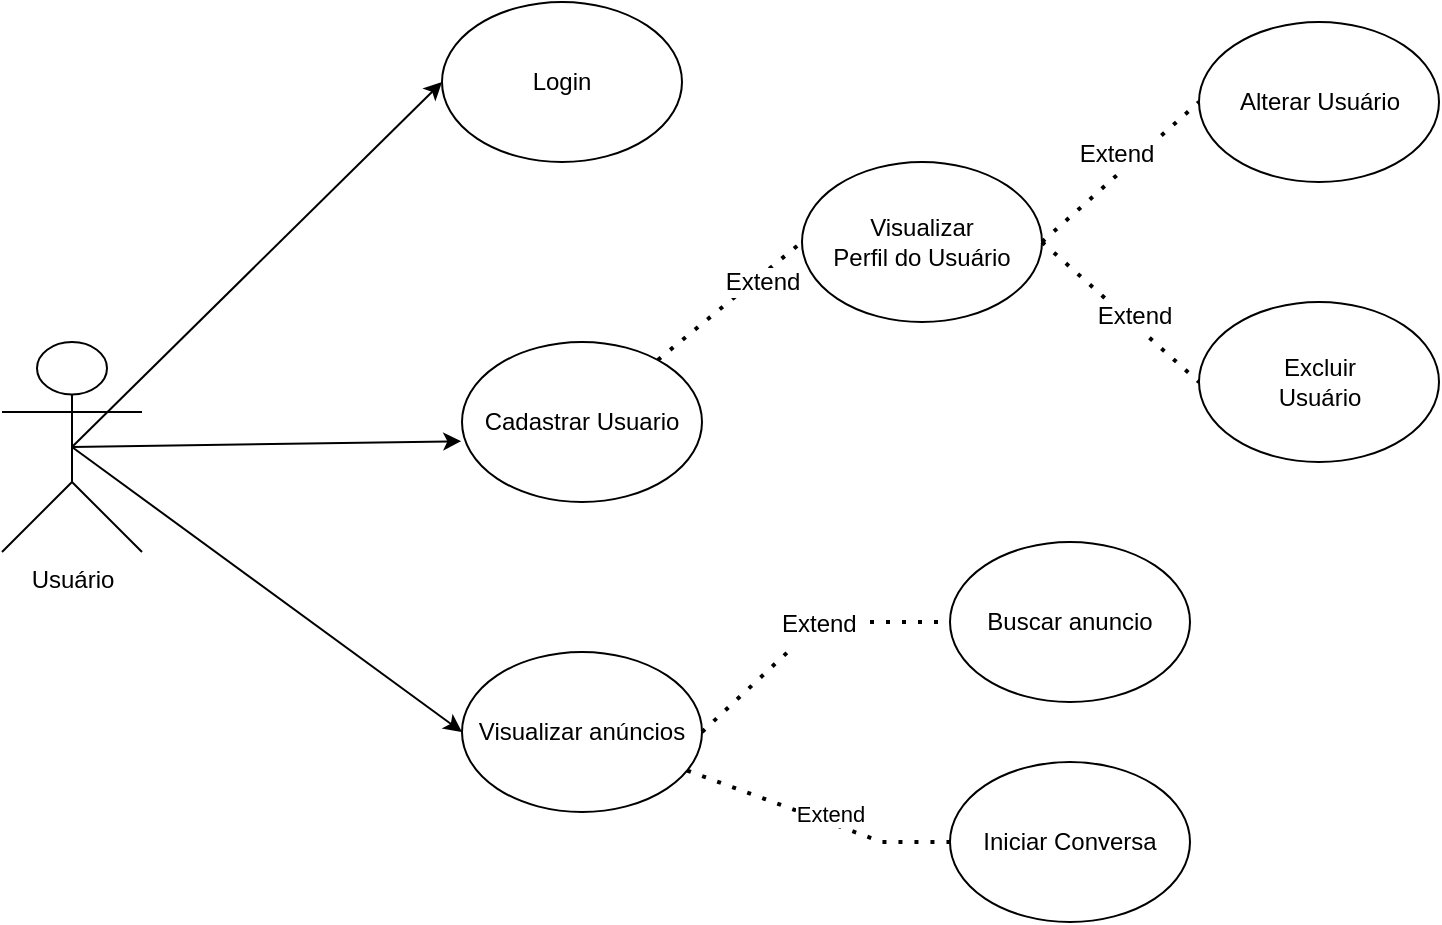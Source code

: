 <mxfile version="20.2.3" type="google"><diagram id="iOgzKOUUvCdquNsw2Qhv" name="Page-1"><mxGraphModel grid="1" page="1" gridSize="10" guides="1" tooltips="1" connect="1" arrows="1" fold="1" pageScale="1" pageWidth="827" pageHeight="1169" math="0" shadow="0"><root><mxCell id="0"/><mxCell id="1" parent="0"/><mxCell id="JFXMQ-gzmn2ZOtOhjdQy-2" value="Usuário" style="shape=umlActor;verticalLabelPosition=bottom;verticalAlign=top;html=1;outlineConnect=0;" vertex="1" parent="1"><mxGeometry x="30" y="90" width="70" height="105" as="geometry"/></mxCell><mxCell id="JFXMQ-gzmn2ZOtOhjdQy-6" value="Login" style="ellipse;whiteSpace=wrap;html=1;" vertex="1" parent="1"><mxGeometry x="250" y="-80" width="120" height="80" as="geometry"/></mxCell><mxCell id="JFXMQ-gzmn2ZOtOhjdQy-7" value="Cadastrar Usuario" style="ellipse;whiteSpace=wrap;html=1;" vertex="1" parent="1"><mxGeometry x="260" y="90" width="120" height="80" as="geometry"/></mxCell><mxCell id="JFXMQ-gzmn2ZOtOhjdQy-12" value="Buscar anuncio" style="ellipse;whiteSpace=wrap;html=1;" vertex="1" parent="1"><mxGeometry x="504" y="190" width="120" height="80" as="geometry"/></mxCell><mxCell id="JFXMQ-gzmn2ZOtOhjdQy-13" value="" style="endArrow=classic;html=1;rounded=0;exitX=0.5;exitY=0.5;exitDx=0;exitDy=0;exitPerimeter=0;entryX=0;entryY=0.5;entryDx=0;entryDy=0;" edge="1" parent="1" source="JFXMQ-gzmn2ZOtOhjdQy-2" target="JFXMQ-gzmn2ZOtOhjdQy-6"><mxGeometry width="50" height="50" relative="1" as="geometry"><mxPoint x="320" y="90" as="sourcePoint"/><mxPoint x="370" y="40" as="targetPoint"/></mxGeometry></mxCell><mxCell id="DoqXaLNLLw3dBKRSM5ps-3" value="Visualizar anúncios" style="ellipse;whiteSpace=wrap;html=1;" vertex="1" parent="1"><mxGeometry x="260" y="245" width="120" height="80" as="geometry"/></mxCell><mxCell id="DoqXaLNLLw3dBKRSM5ps-6" value="" style="endArrow=classic;html=1;rounded=0;exitX=0.5;exitY=0.5;exitDx=0;exitDy=0;exitPerimeter=0;entryX=0;entryY=0.5;entryDx=0;entryDy=0;" edge="1" parent="1" source="JFXMQ-gzmn2ZOtOhjdQy-2" target="DoqXaLNLLw3dBKRSM5ps-3"><mxGeometry width="50" height="50" relative="1" as="geometry"><mxPoint x="390" y="530" as="sourcePoint"/><mxPoint x="440" y="480" as="targetPoint"/></mxGeometry></mxCell><mxCell id="DoqXaLNLLw3dBKRSM5ps-13" value="" style="endArrow=none;dashed=1;html=1;dashPattern=1 3;strokeWidth=2;rounded=0;exitX=1;exitY=0.5;exitDx=0;exitDy=0;entryX=0;entryY=0.5;entryDx=0;entryDy=0;startArrow=none;" edge="1" parent="1" source="DoqXaLNLLw3dBKRSM5ps-19" target="JFXMQ-gzmn2ZOtOhjdQy-12"><mxGeometry width="50" height="50" relative="1" as="geometry"><mxPoint x="354" y="530" as="sourcePoint"/><mxPoint x="514" y="690" as="targetPoint"/></mxGeometry></mxCell><mxCell id="DoqXaLNLLw3dBKRSM5ps-19" value="Extend" style="text;strokeColor=none;fillColor=none;align=left;verticalAlign=middle;spacingLeft=4;spacingRight=4;overflow=hidden;points=[[0,0.5],[1,0.5]];portConstraint=eastwest;rotatable=0;" vertex="1" parent="1"><mxGeometry x="414" y="215" width="50" height="30" as="geometry"/></mxCell><mxCell id="DoqXaLNLLw3dBKRSM5ps-20" value="" style="endArrow=none;dashed=1;html=1;dashPattern=1 3;strokeWidth=2;rounded=0;exitX=1;exitY=0.5;exitDx=0;exitDy=0;" edge="1" parent="1" source="DoqXaLNLLw3dBKRSM5ps-3" target="DoqXaLNLLw3dBKRSM5ps-19"><mxGeometry width="50" height="50" relative="1" as="geometry"><mxPoint x="400" y="690" as="sourcePoint"/><mxPoint x="560" y="690" as="targetPoint"/></mxGeometry></mxCell><mxCell id="CQZxlUnmTnkgSYC5m2_e-3" value="" style="endArrow=classic;html=1;rounded=0;entryX=-0.003;entryY=0.62;entryDx=0;entryDy=0;entryPerimeter=0;exitX=0.5;exitY=0.5;exitDx=0;exitDy=0;exitPerimeter=0;" edge="1" parent="1" target="JFXMQ-gzmn2ZOtOhjdQy-7" source="JFXMQ-gzmn2ZOtOhjdQy-2"><mxGeometry width="50" height="50" relative="1" as="geometry"><mxPoint x="25" y="378" as="sourcePoint"/><mxPoint x="80" y="215" as="targetPoint"/></mxGeometry></mxCell><mxCell id="L5FI_hr_lEsfb8Ni5hHI-7" value="Iniciar Conversa" style="ellipse;whiteSpace=wrap;html=1;" vertex="1" parent="1"><mxGeometry x="504" y="300" width="120" height="80" as="geometry"/></mxCell><mxCell id="8BpHQPrukbXfHCgitr6A-1" value="Visualizar&lt;br&gt;Perfil do Usuário" style="ellipse;whiteSpace=wrap;html=1;" vertex="1" parent="1"><mxGeometry x="430" width="120" height="80" as="geometry"/></mxCell><mxCell id="8BpHQPrukbXfHCgitr6A-2" value="" style="endArrow=none;dashed=1;html=1;dashPattern=1 3;strokeWidth=2;rounded=0;exitX=1;exitY=0.5;exitDx=0;exitDy=0;startArrow=none;entryX=0;entryY=0.5;entryDx=0;entryDy=0;" edge="1" parent="1" source="8BpHQPrukbXfHCgitr6A-1" target="8BpHQPrukbXfHCgitr6A-7"><mxGeometry width="50" height="50" relative="1" as="geometry"><mxPoint x="535" y="125" as="sourcePoint"/><mxPoint x="655" y="80" as="targetPoint"/><Array as="points"/></mxGeometry></mxCell><mxCell id="8BpHQPrukbXfHCgitr6A-3" value="Extend" style="edgeLabel;html=1;align=center;verticalAlign=middle;resizable=0;points=[];fontSize=12;" connectable="0" vertex="1" parent="8BpHQPrukbXfHCgitr6A-2"><mxGeometry x="0.108" y="3" relative="1" as="geometry"><mxPoint as="offset"/></mxGeometry></mxCell><mxCell id="8BpHQPrukbXfHCgitr6A-4" value="" style="endArrow=none;dashed=1;html=1;dashPattern=1 3;strokeWidth=2;rounded=0;exitX=1;exitY=0.5;exitDx=0;exitDy=0;entryX=0;entryY=0.5;entryDx=0;entryDy=0;" edge="1" parent="1" source="8BpHQPrukbXfHCgitr6A-1" target="8BpHQPrukbXfHCgitr6A-6"><mxGeometry width="50" height="50" relative="1" as="geometry"><mxPoint x="345" y="90" as="sourcePoint"/><mxPoint x="655" y="-40" as="targetPoint"/></mxGeometry></mxCell><mxCell id="8BpHQPrukbXfHCgitr6A-5" value="Extend" style="edgeLabel;html=1;align=center;verticalAlign=middle;resizable=0;points=[];fontSize=12;" connectable="0" vertex="1" parent="8BpHQPrukbXfHCgitr6A-4"><mxGeometry x="0.341" y="-3" relative="1" as="geometry"><mxPoint x="-18" as="offset"/></mxGeometry></mxCell><mxCell id="8BpHQPrukbXfHCgitr6A-6" value="Alterar Usuário" style="ellipse;whiteSpace=wrap;html=1;" vertex="1" parent="1"><mxGeometry x="628.5" y="-70" width="120" height="80" as="geometry"/></mxCell><mxCell id="8BpHQPrukbXfHCgitr6A-7" value="Excluir&lt;br&gt;Usuário" style="ellipse;whiteSpace=wrap;html=1;" vertex="1" parent="1"><mxGeometry x="628.5" y="70" width="120" height="80" as="geometry"/></mxCell><mxCell id="8BpHQPrukbXfHCgitr6A-9" value="" style="endArrow=none;dashed=1;html=1;dashPattern=1 3;strokeWidth=2;rounded=0;entryX=0;entryY=0.5;entryDx=0;entryDy=0;" edge="1" parent="1" source="JFXMQ-gzmn2ZOtOhjdQy-7" target="8BpHQPrukbXfHCgitr6A-1"><mxGeometry width="50" height="50" relative="1" as="geometry"><mxPoint x="380" y="20" as="sourcePoint"/><mxPoint x="470" y="-20.0" as="targetPoint"/></mxGeometry></mxCell><mxCell id="9uRPyXP8V6lfyNvOFPjr-1" value="Extend" style="edgeLabel;html=1;align=center;verticalAlign=middle;resizable=0;points=[];fontSize=12;" connectable="0" vertex="1" parent="1"><mxGeometry x="409.998" y="59.997" as="geometry"/></mxCell><mxCell id="fT8MXzQOsN-z9qZPaFeZ-2" value="" style="endArrow=none;dashed=1;html=1;dashPattern=1 3;strokeWidth=2;rounded=0;entryX=0;entryY=0.5;entryDx=0;entryDy=0;" edge="1" parent="1" source="DoqXaLNLLw3dBKRSM5ps-3" target="L5FI_hr_lEsfb8Ni5hHI-7"><mxGeometry width="50" height="50" relative="1" as="geometry"><mxPoint x="390" y="480" as="sourcePoint"/><mxPoint x="520" y="480" as="targetPoint"/><Array as="points"><mxPoint x="470" y="340"/></Array></mxGeometry></mxCell><mxCell id="fT8MXzQOsN-z9qZPaFeZ-3" value="Extend" style="edgeLabel;html=1;align=center;verticalAlign=middle;resizable=0;points=[];" connectable="0" vertex="1" parent="fT8MXzQOsN-z9qZPaFeZ-2"><mxGeometry x="0.301" y="5" relative="1" as="geometry"><mxPoint x="-15" y="-5" as="offset"/></mxGeometry></mxCell></root></mxGraphModel></diagram></mxfile>